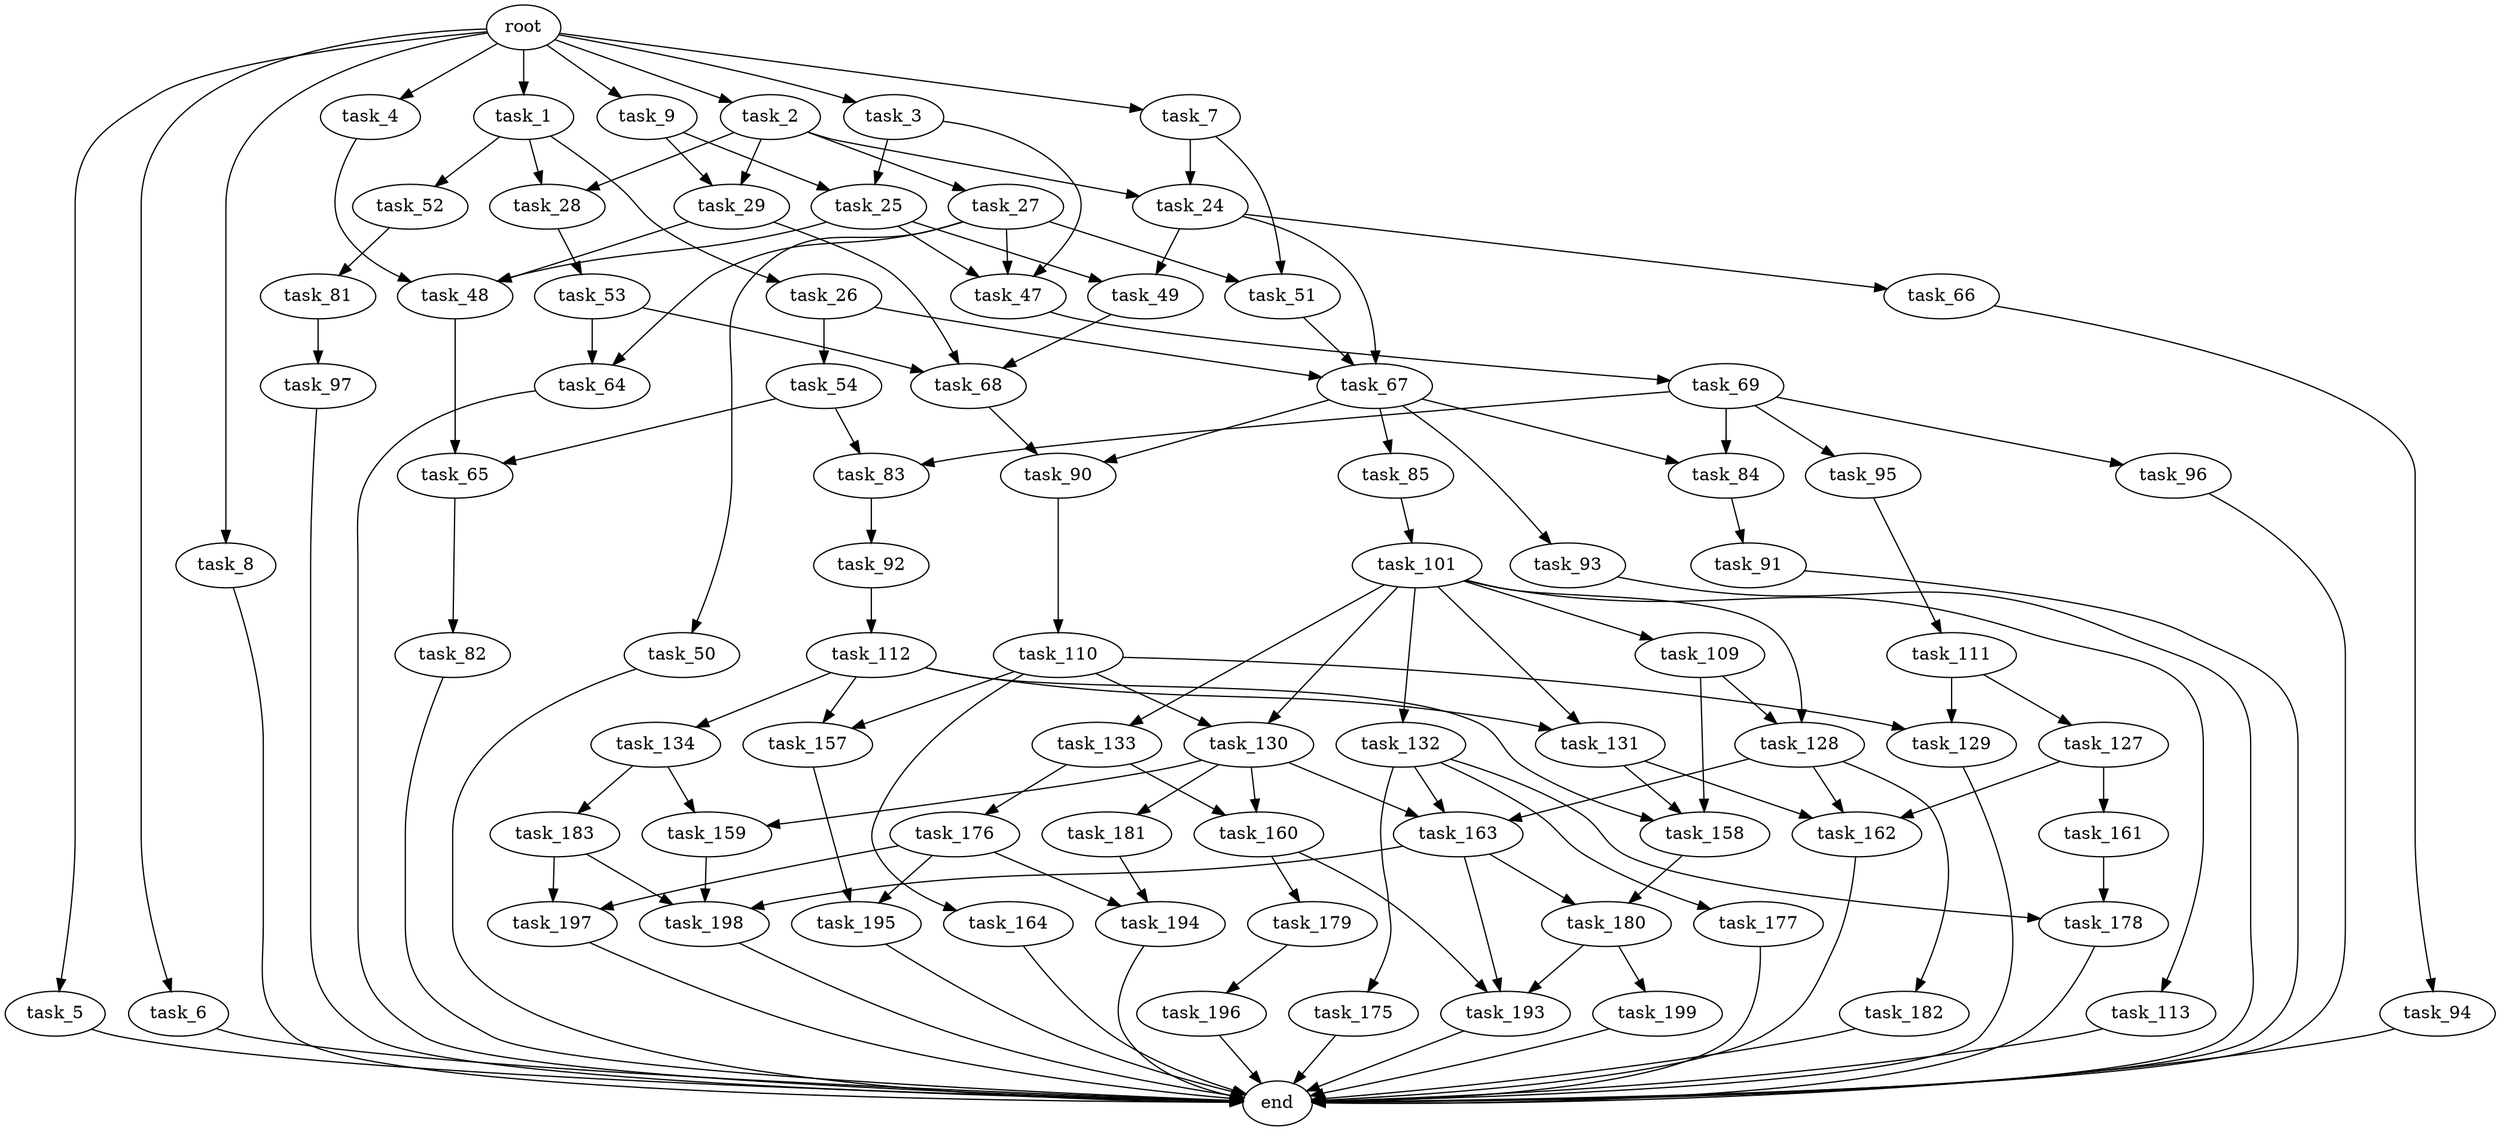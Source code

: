 digraph G {
  root [size="0.000000"];
  task_1 [size="13140822566.000000"];
  task_2 [size="68719476736.000000"];
  task_3 [size="32576271761.000000"];
  task_4 [size="8589934592.000000"];
  task_5 [size="5204614654.000000"];
  task_6 [size="368293445632.000000"];
  task_7 [size="29312367900.000000"];
  task_8 [size="881447193684.000000"];
  task_9 [size="21160758327.000000"];
  task_24 [size="549755813888.000000"];
  task_25 [size="1073741824000.000000"];
  task_26 [size="84501333952.000000"];
  task_27 [size="236784368516.000000"];
  task_28 [size="77397988847.000000"];
  task_29 [size="23931411718.000000"];
  task_47 [size="5099755319.000000"];
  task_48 [size="8589934592.000000"];
  task_49 [size="23296287866.000000"];
  task_50 [size="8859030914.000000"];
  task_51 [size="35180576179.000000"];
  task_52 [size="33957511629.000000"];
  task_53 [size="68719476736.000000"];
  task_54 [size="457713974562.000000"];
  task_64 [size="19237937680.000000"];
  task_65 [size="782757789696.000000"];
  task_66 [size="547801991.000000"];
  task_67 [size="5664314689.000000"];
  task_68 [size="188616500814.000000"];
  task_69 [size="792967475505.000000"];
  task_81 [size="368293445632.000000"];
  task_82 [size="409133932116.000000"];
  task_83 [size="30206217111.000000"];
  task_84 [size="16021358376.000000"];
  task_85 [size="782757789696.000000"];
  task_90 [size="28991029248.000000"];
  task_91 [size="25508633814.000000"];
  task_92 [size="250353938455.000000"];
  task_93 [size="24293061744.000000"];
  task_94 [size="107212659881.000000"];
  task_95 [size="17955847513.000000"];
  task_96 [size="5831100028.000000"];
  task_97 [size="134217728000.000000"];
  task_101 [size="240855713240.000000"];
  task_109 [size="549755813888.000000"];
  task_110 [size="37452641091.000000"];
  task_111 [size="368293445632.000000"];
  task_112 [size="1073741824000.000000"];
  task_113 [size="10994607137.000000"];
  task_127 [size="1073741824000.000000"];
  task_128 [size="1742172991.000000"];
  task_129 [size="1073741824000.000000"];
  task_130 [size="1250871445052.000000"];
  task_131 [size="1073741824000.000000"];
  task_132 [size="32924799083.000000"];
  task_133 [size="3641110114.000000"];
  task_134 [size="122859969723.000000"];
  task_157 [size="1073741824000.000000"];
  task_158 [size="2293457631.000000"];
  task_159 [size="1215008018582.000000"];
  task_160 [size="6525163426.000000"];
  task_161 [size="1073741824000.000000"];
  task_162 [size="139709981071.000000"];
  task_163 [size="17640770567.000000"];
  task_164 [size="231928233984.000000"];
  task_175 [size="8246797449.000000"];
  task_176 [size="68719476736.000000"];
  task_177 [size="211773831998.000000"];
  task_178 [size="2013270281.000000"];
  task_179 [size="134217728000.000000"];
  task_180 [size="231928233984.000000"];
  task_181 [size="8589934592.000000"];
  task_182 [size="134217728000.000000"];
  task_183 [size="28991029248.000000"];
  task_193 [size="8899289371.000000"];
  task_194 [size="1073741824000.000000"];
  task_195 [size="29841008625.000000"];
  task_196 [size="368293445632.000000"];
  task_197 [size="313608928150.000000"];
  task_198 [size="212835783300.000000"];
  task_199 [size="9772854070.000000"];
  end [size="0.000000"];

  root -> task_1 [size="1.000000"];
  root -> task_2 [size="1.000000"];
  root -> task_3 [size="1.000000"];
  root -> task_4 [size="1.000000"];
  root -> task_5 [size="1.000000"];
  root -> task_6 [size="1.000000"];
  root -> task_7 [size="1.000000"];
  root -> task_8 [size="1.000000"];
  root -> task_9 [size="1.000000"];
  task_1 -> task_26 [size="209715200.000000"];
  task_1 -> task_28 [size="209715200.000000"];
  task_1 -> task_52 [size="209715200.000000"];
  task_2 -> task_24 [size="134217728.000000"];
  task_2 -> task_27 [size="134217728.000000"];
  task_2 -> task_28 [size="134217728.000000"];
  task_2 -> task_29 [size="134217728.000000"];
  task_3 -> task_25 [size="838860800.000000"];
  task_3 -> task_47 [size="838860800.000000"];
  task_4 -> task_48 [size="33554432.000000"];
  task_5 -> end [size="1.000000"];
  task_6 -> end [size="1.000000"];
  task_7 -> task_24 [size="838860800.000000"];
  task_7 -> task_51 [size="838860800.000000"];
  task_8 -> end [size="1.000000"];
  task_9 -> task_25 [size="536870912.000000"];
  task_9 -> task_29 [size="536870912.000000"];
  task_24 -> task_49 [size="536870912.000000"];
  task_24 -> task_66 [size="536870912.000000"];
  task_24 -> task_67 [size="536870912.000000"];
  task_25 -> task_47 [size="838860800.000000"];
  task_25 -> task_48 [size="838860800.000000"];
  task_25 -> task_49 [size="838860800.000000"];
  task_26 -> task_54 [size="209715200.000000"];
  task_26 -> task_67 [size="209715200.000000"];
  task_27 -> task_47 [size="301989888.000000"];
  task_27 -> task_50 [size="301989888.000000"];
  task_27 -> task_51 [size="301989888.000000"];
  task_27 -> task_64 [size="301989888.000000"];
  task_28 -> task_53 [size="134217728.000000"];
  task_29 -> task_48 [size="679477248.000000"];
  task_29 -> task_68 [size="679477248.000000"];
  task_47 -> task_69 [size="301989888.000000"];
  task_48 -> task_65 [size="33554432.000000"];
  task_49 -> task_68 [size="411041792.000000"];
  task_50 -> end [size="1.000000"];
  task_51 -> task_67 [size="33554432.000000"];
  task_52 -> task_81 [size="33554432.000000"];
  task_53 -> task_64 [size="134217728.000000"];
  task_53 -> task_68 [size="134217728.000000"];
  task_54 -> task_65 [size="411041792.000000"];
  task_54 -> task_83 [size="411041792.000000"];
  task_64 -> end [size="1.000000"];
  task_65 -> task_82 [size="679477248.000000"];
  task_66 -> task_94 [size="33554432.000000"];
  task_67 -> task_84 [size="301989888.000000"];
  task_67 -> task_85 [size="301989888.000000"];
  task_67 -> task_90 [size="301989888.000000"];
  task_67 -> task_93 [size="301989888.000000"];
  task_68 -> task_90 [size="411041792.000000"];
  task_69 -> task_83 [size="536870912.000000"];
  task_69 -> task_84 [size="536870912.000000"];
  task_69 -> task_95 [size="536870912.000000"];
  task_69 -> task_96 [size="536870912.000000"];
  task_81 -> task_97 [size="411041792.000000"];
  task_82 -> end [size="1.000000"];
  task_83 -> task_92 [size="536870912.000000"];
  task_84 -> task_91 [size="536870912.000000"];
  task_85 -> task_101 [size="679477248.000000"];
  task_90 -> task_110 [size="75497472.000000"];
  task_91 -> end [size="1.000000"];
  task_92 -> task_112 [size="209715200.000000"];
  task_93 -> end [size="1.000000"];
  task_94 -> end [size="1.000000"];
  task_95 -> task_111 [size="536870912.000000"];
  task_96 -> end [size="1.000000"];
  task_97 -> end [size="1.000000"];
  task_101 -> task_109 [size="411041792.000000"];
  task_101 -> task_113 [size="411041792.000000"];
  task_101 -> task_128 [size="411041792.000000"];
  task_101 -> task_130 [size="411041792.000000"];
  task_101 -> task_131 [size="411041792.000000"];
  task_101 -> task_132 [size="411041792.000000"];
  task_101 -> task_133 [size="411041792.000000"];
  task_109 -> task_128 [size="536870912.000000"];
  task_109 -> task_158 [size="536870912.000000"];
  task_110 -> task_129 [size="33554432.000000"];
  task_110 -> task_130 [size="33554432.000000"];
  task_110 -> task_157 [size="33554432.000000"];
  task_110 -> task_164 [size="33554432.000000"];
  task_111 -> task_127 [size="411041792.000000"];
  task_111 -> task_129 [size="411041792.000000"];
  task_112 -> task_131 [size="838860800.000000"];
  task_112 -> task_134 [size="838860800.000000"];
  task_112 -> task_157 [size="838860800.000000"];
  task_112 -> task_158 [size="838860800.000000"];
  task_113 -> end [size="1.000000"];
  task_127 -> task_161 [size="838860800.000000"];
  task_127 -> task_162 [size="838860800.000000"];
  task_128 -> task_162 [size="209715200.000000"];
  task_128 -> task_163 [size="209715200.000000"];
  task_128 -> task_182 [size="209715200.000000"];
  task_129 -> end [size="1.000000"];
  task_130 -> task_159 [size="838860800.000000"];
  task_130 -> task_160 [size="838860800.000000"];
  task_130 -> task_163 [size="838860800.000000"];
  task_130 -> task_181 [size="838860800.000000"];
  task_131 -> task_158 [size="838860800.000000"];
  task_131 -> task_162 [size="838860800.000000"];
  task_132 -> task_163 [size="536870912.000000"];
  task_132 -> task_175 [size="536870912.000000"];
  task_132 -> task_177 [size="536870912.000000"];
  task_132 -> task_178 [size="536870912.000000"];
  task_133 -> task_160 [size="411041792.000000"];
  task_133 -> task_176 [size="411041792.000000"];
  task_134 -> task_159 [size="209715200.000000"];
  task_134 -> task_183 [size="209715200.000000"];
  task_157 -> task_195 [size="838860800.000000"];
  task_158 -> task_180 [size="134217728.000000"];
  task_159 -> task_198 [size="838860800.000000"];
  task_160 -> task_179 [size="209715200.000000"];
  task_160 -> task_193 [size="209715200.000000"];
  task_161 -> task_178 [size="838860800.000000"];
  task_162 -> end [size="1.000000"];
  task_163 -> task_180 [size="536870912.000000"];
  task_163 -> task_193 [size="536870912.000000"];
  task_163 -> task_198 [size="536870912.000000"];
  task_164 -> end [size="1.000000"];
  task_175 -> end [size="1.000000"];
  task_176 -> task_194 [size="134217728.000000"];
  task_176 -> task_195 [size="134217728.000000"];
  task_176 -> task_197 [size="134217728.000000"];
  task_177 -> end [size="1.000000"];
  task_178 -> end [size="1.000000"];
  task_179 -> task_196 [size="209715200.000000"];
  task_180 -> task_193 [size="301989888.000000"];
  task_180 -> task_199 [size="301989888.000000"];
  task_181 -> task_194 [size="33554432.000000"];
  task_182 -> end [size="1.000000"];
  task_183 -> task_197 [size="75497472.000000"];
  task_183 -> task_198 [size="75497472.000000"];
  task_193 -> end [size="1.000000"];
  task_194 -> end [size="1.000000"];
  task_195 -> end [size="1.000000"];
  task_196 -> end [size="1.000000"];
  task_197 -> end [size="1.000000"];
  task_198 -> end [size="1.000000"];
  task_199 -> end [size="1.000000"];
}
